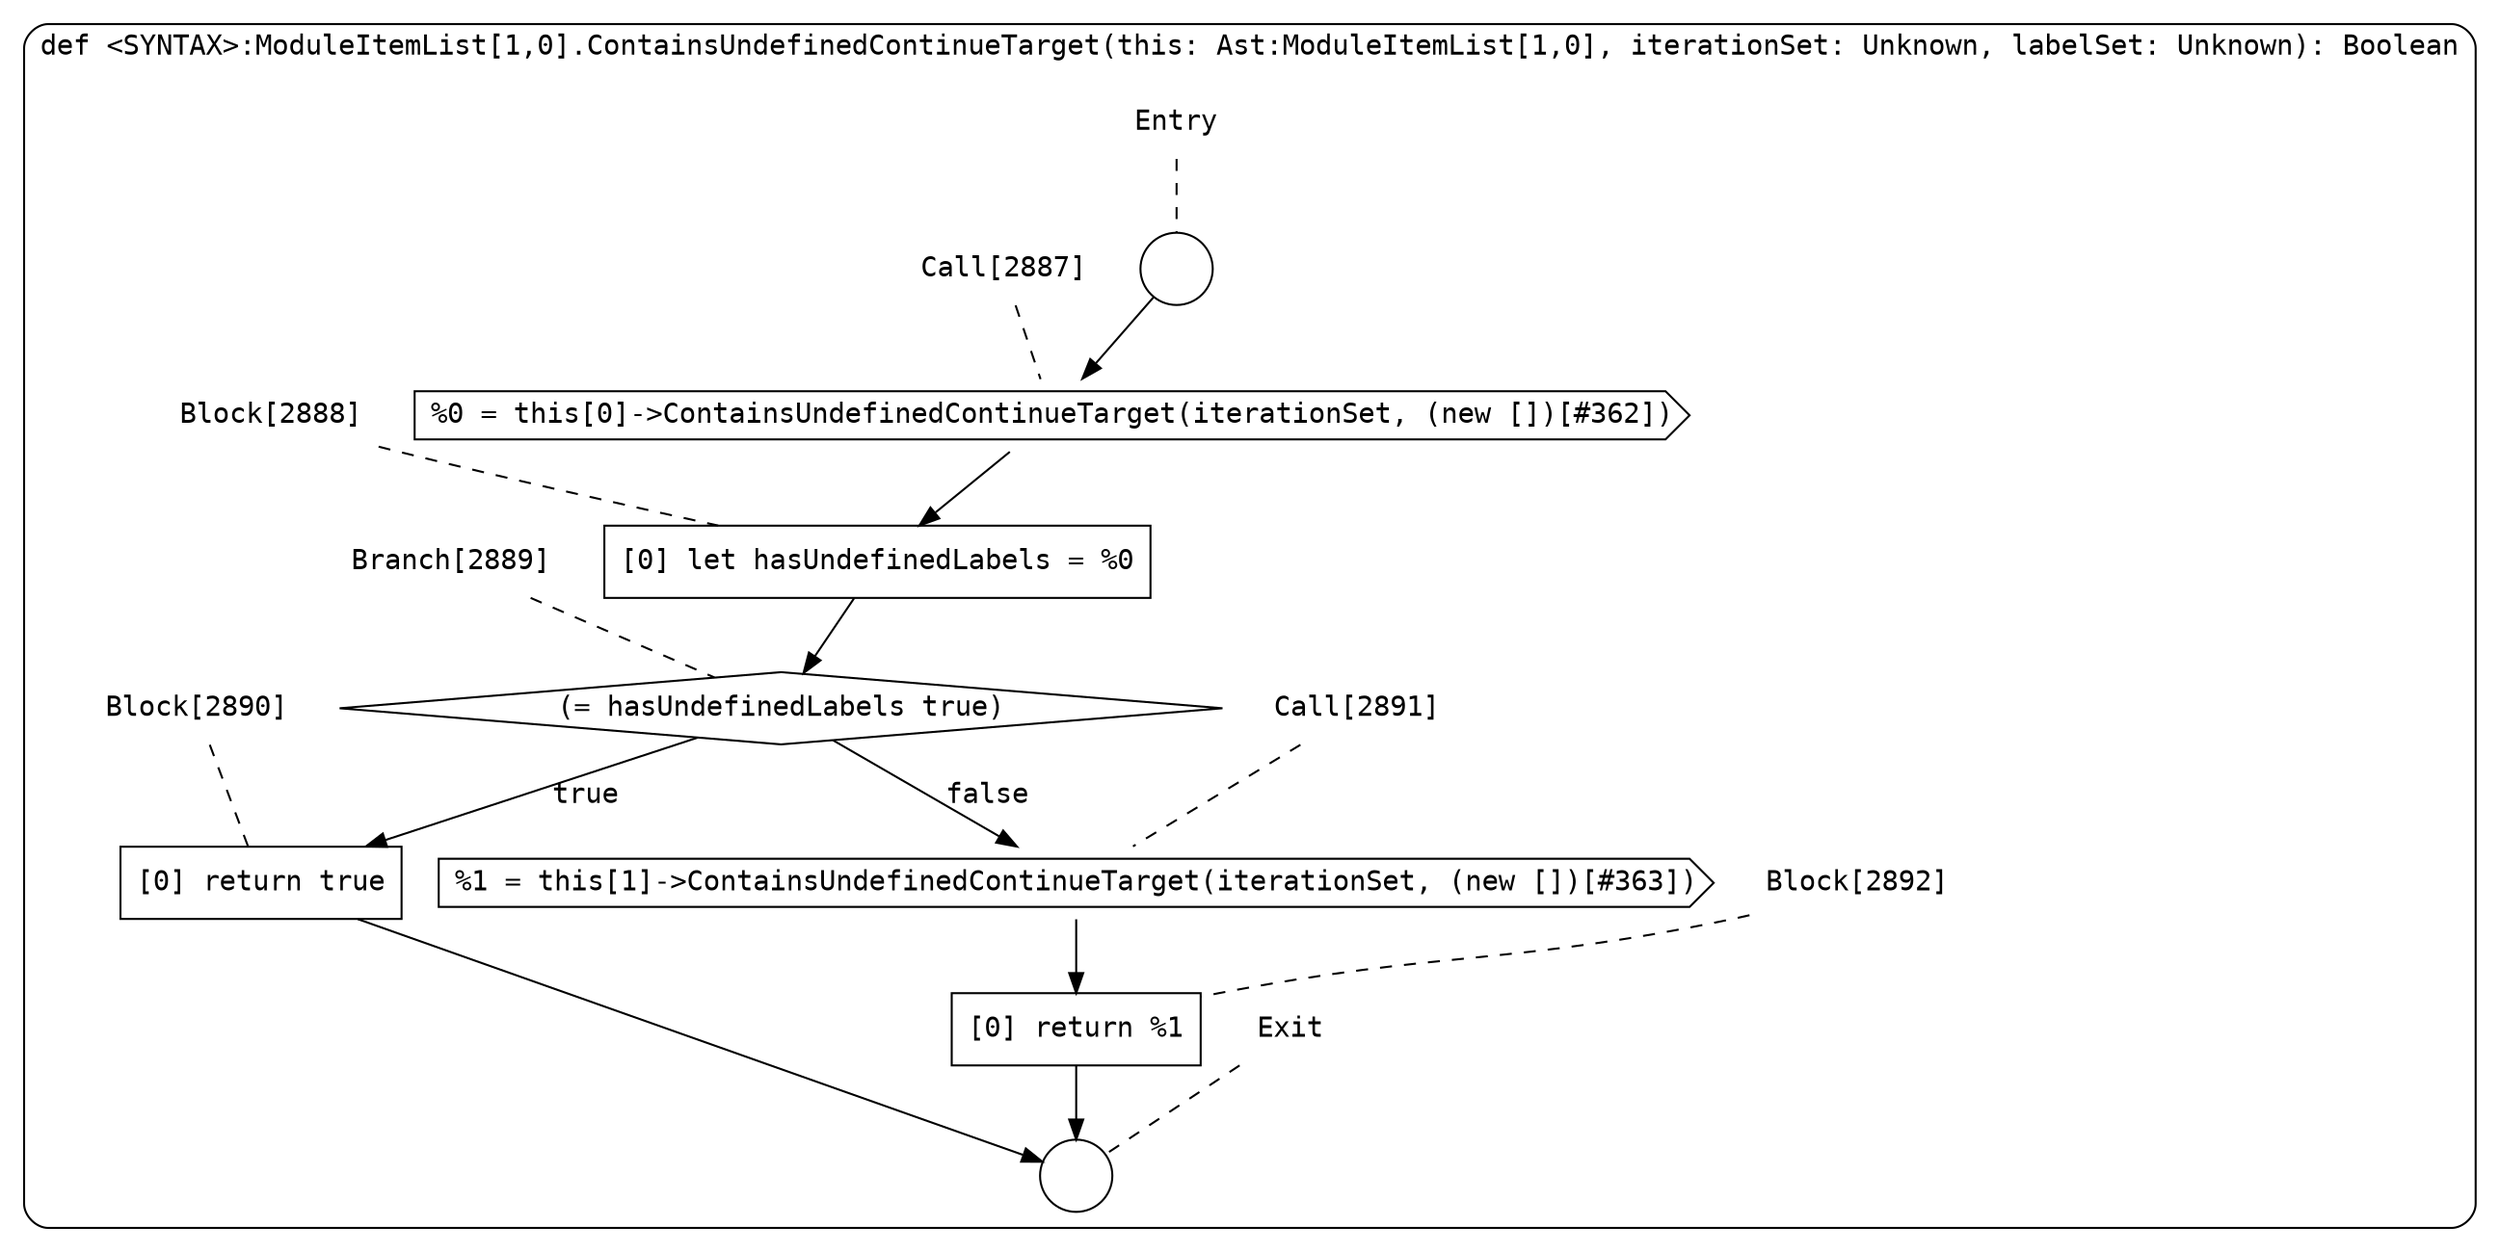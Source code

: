 digraph {
  graph [fontname = "Consolas"]
  node [fontname = "Consolas"]
  edge [fontname = "Consolas"]
  subgraph cluster667 {
    label = "def <SYNTAX>:ModuleItemList[1,0].ContainsUndefinedContinueTarget(this: Ast:ModuleItemList[1,0], iterationSet: Unknown, labelSet: Unknown): Boolean"
    style = rounded
    cluster667_entry_name [shape=none, label=<<font color="black">Entry</font>>]
    cluster667_entry_name -> cluster667_entry [arrowhead=none, color="black", style=dashed]
    cluster667_entry [shape=circle label=" " color="black" fillcolor="white" style=filled]
    cluster667_entry -> node2887 [color="black"]
    cluster667_exit_name [shape=none, label=<<font color="black">Exit</font>>]
    cluster667_exit_name -> cluster667_exit [arrowhead=none, color="black", style=dashed]
    cluster667_exit [shape=circle label=" " color="black" fillcolor="white" style=filled]
    node2887_name [shape=none, label=<<font color="black">Call[2887]</font>>]
    node2887_name -> node2887 [arrowhead=none, color="black", style=dashed]
    node2887 [shape=cds, label=<<font color="black">%0 = this[0]-&gt;ContainsUndefinedContinueTarget(iterationSet, (new [])[#362])</font>> color="black" fillcolor="white", style=filled]
    node2887 -> node2888 [color="black"]
    node2888_name [shape=none, label=<<font color="black">Block[2888]</font>>]
    node2888_name -> node2888 [arrowhead=none, color="black", style=dashed]
    node2888 [shape=box, label=<<font color="black">[0] let hasUndefinedLabels = %0<BR ALIGN="LEFT"/></font>> color="black" fillcolor="white", style=filled]
    node2888 -> node2889 [color="black"]
    node2889_name [shape=none, label=<<font color="black">Branch[2889]</font>>]
    node2889_name -> node2889 [arrowhead=none, color="black", style=dashed]
    node2889 [shape=diamond, label=<<font color="black">(= hasUndefinedLabels true)</font>> color="black" fillcolor="white", style=filled]
    node2889 -> node2890 [label=<<font color="black">true</font>> color="black"]
    node2889 -> node2891 [label=<<font color="black">false</font>> color="black"]
    node2890_name [shape=none, label=<<font color="black">Block[2890]</font>>]
    node2890_name -> node2890 [arrowhead=none, color="black", style=dashed]
    node2890 [shape=box, label=<<font color="black">[0] return true<BR ALIGN="LEFT"/></font>> color="black" fillcolor="white", style=filled]
    node2890 -> cluster667_exit [color="black"]
    node2891_name [shape=none, label=<<font color="black">Call[2891]</font>>]
    node2891_name -> node2891 [arrowhead=none, color="black", style=dashed]
    node2891 [shape=cds, label=<<font color="black">%1 = this[1]-&gt;ContainsUndefinedContinueTarget(iterationSet, (new [])[#363])</font>> color="black" fillcolor="white", style=filled]
    node2891 -> node2892 [color="black"]
    node2892_name [shape=none, label=<<font color="black">Block[2892]</font>>]
    node2892_name -> node2892 [arrowhead=none, color="black", style=dashed]
    node2892 [shape=box, label=<<font color="black">[0] return %1<BR ALIGN="LEFT"/></font>> color="black" fillcolor="white", style=filled]
    node2892 -> cluster667_exit [color="black"]
  }
}